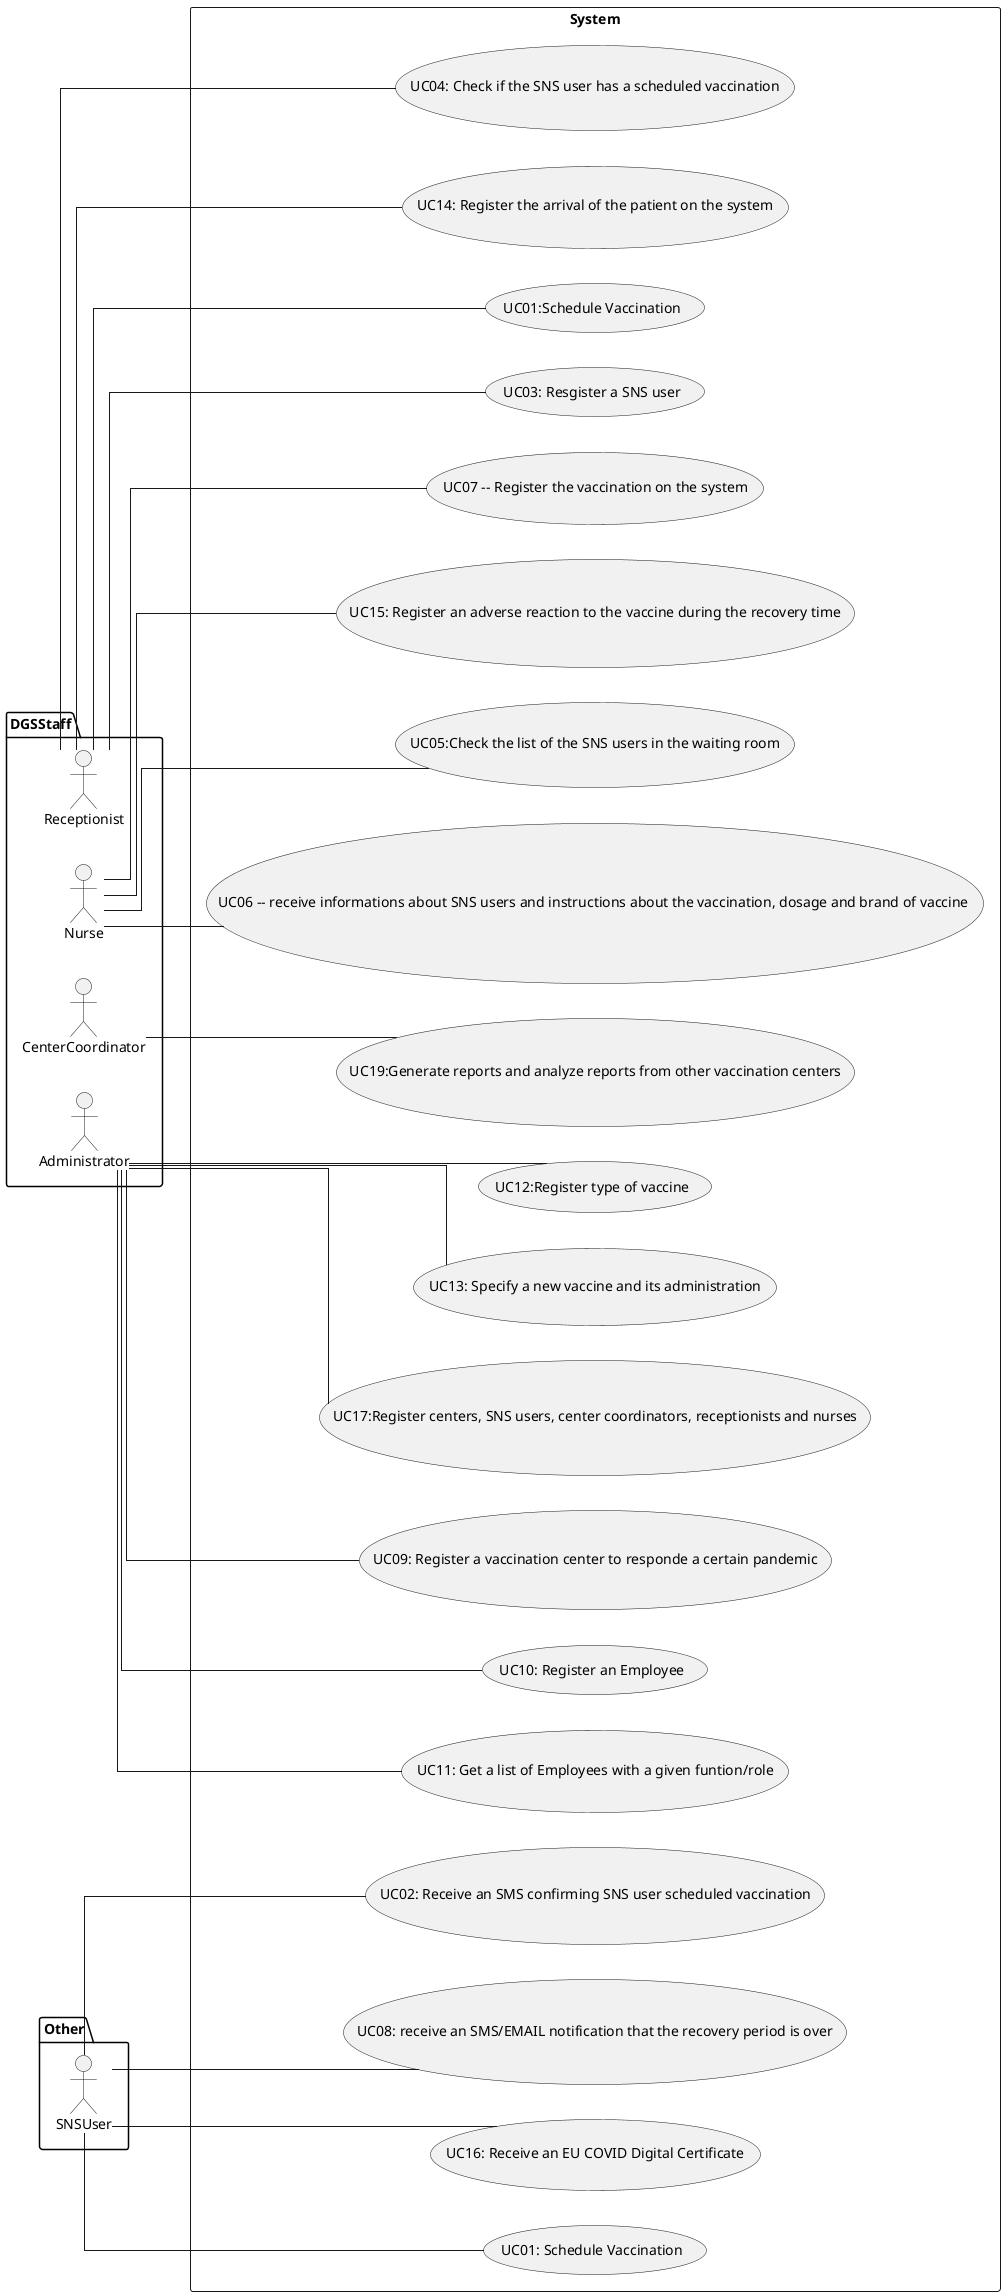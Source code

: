 @startuml
skinparam linetype ortho
left to right direction

package DGSStaff {
  actor Receptionist
  actor Nurse
  actor CenterCoordinator
  actor Administrator

}
package Other {
actor SNSUser
}

rectangle System {

        Receptionist -- (UC03: Resgister a SNS user)
        Receptionist -- (UC04: Check if the SNS user has a scheduled vaccination)
        Receptionist -- (UC14: Register the arrival of the patient on the system)
        SNSUser -- (UC01: Schedule Vaccination)
        SNSUser -- (UC02: Receive an SMS confirming SNS user scheduled vaccination)
        Nurse -- (UC05:Check the list of the SNS users in the waiting room)
        CenterCoordinator  -- (UC19:Generate reports and analyze reports from other vaccination centers)
        Administrator -- (UC09: Register a vaccination center to responde a certain pandemic)
        Administrator -- (UC10: Register an Employee)
        Administrator -- (UC11: Get a list of Employees with a given funtion/role)
        Administrator -- (UC12:Register type of vaccine)
        Administrator -- (UC13: Specify a new vaccine and its administration)
        Administrator -- (UC17:Register centers, SNS users, center coordinators, receptionists and nurses)
        Nurse -- (UC06 -- receive informations about SNS users and instructions about the vaccination, dosage and brand of vaccine )
        Nurse -- (UC07 -- Register the vaccination on the system)
        SNSUser-- (UC08: receive an SMS/EMAIL notification that the recovery period is over)
        Nurse -- (UC15: Register an adverse reaction to the vaccine during the recovery time)
        SNSUser-- (UC16: Receive an EU COVID Digital Certificate)
        Receptionist -- (UC01:Schedule Vaccination)

   }
@enduml